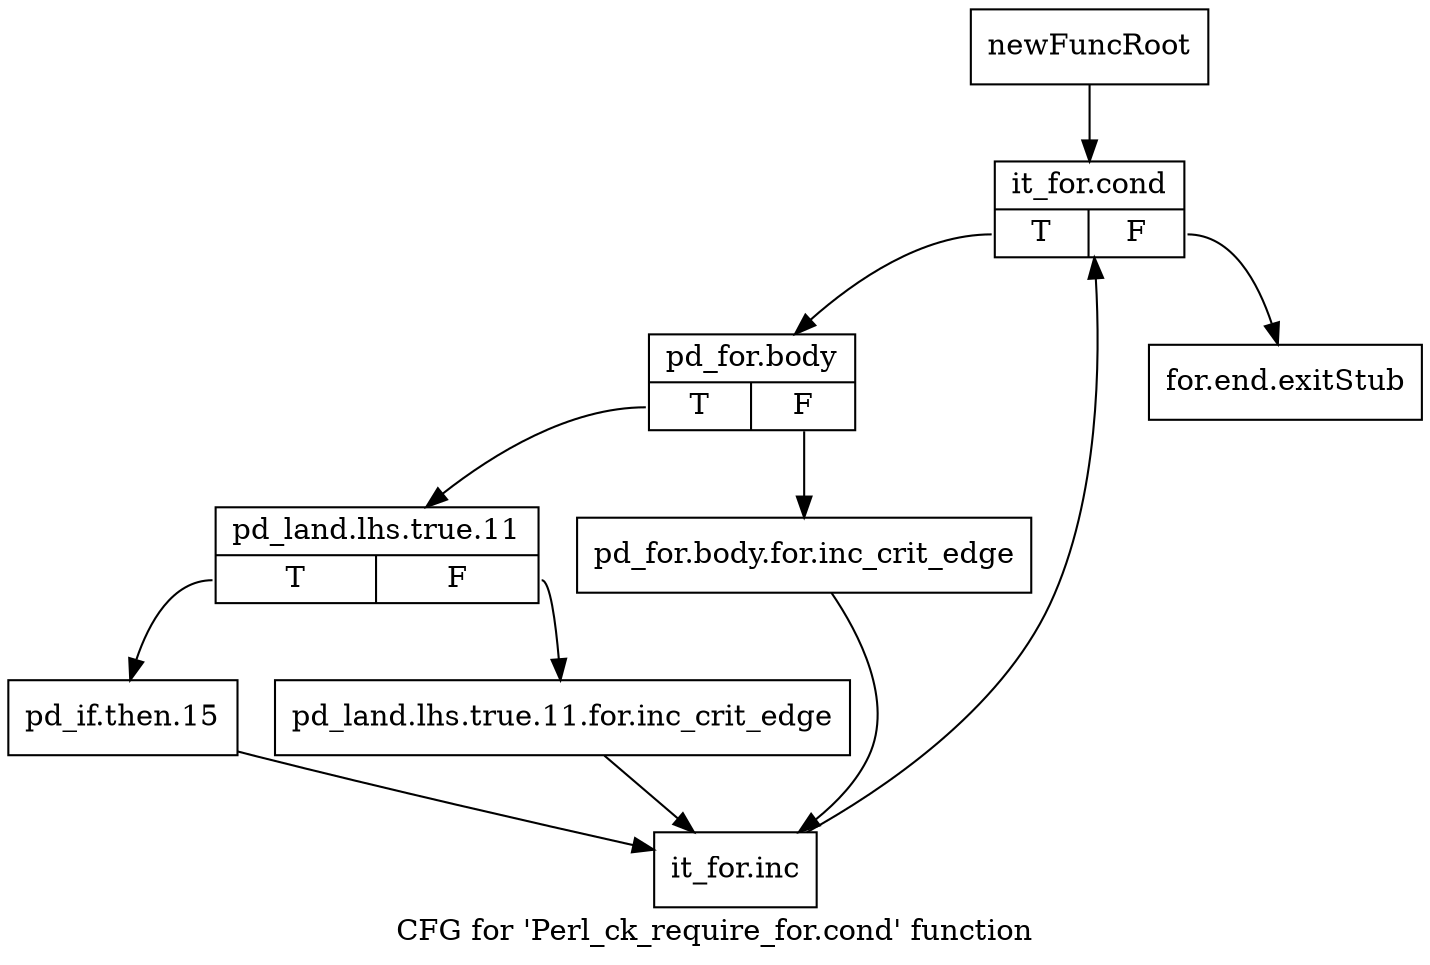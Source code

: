 digraph "CFG for 'Perl_ck_require_for.cond' function" {
	label="CFG for 'Perl_ck_require_for.cond' function";

	Node0x4c85e10 [shape=record,label="{newFuncRoot}"];
	Node0x4c85e10 -> Node0x4c86350;
	Node0x4c85e60 [shape=record,label="{for.end.exitStub}"];
	Node0x4c86350 [shape=record,label="{it_for.cond|{<s0>T|<s1>F}}"];
	Node0x4c86350:s0 -> Node0x4c863a0;
	Node0x4c86350:s1 -> Node0x4c85e60;
	Node0x4c863a0 [shape=record,label="{pd_for.body|{<s0>T|<s1>F}}"];
	Node0x4c863a0:s0 -> Node0x4c86440;
	Node0x4c863a0:s1 -> Node0x4c863f0;
	Node0x4c863f0 [shape=record,label="{pd_for.body.for.inc_crit_edge}"];
	Node0x4c863f0 -> Node0x4c86530;
	Node0x4c86440 [shape=record,label="{pd_land.lhs.true.11|{<s0>T|<s1>F}}"];
	Node0x4c86440:s0 -> Node0x4c864e0;
	Node0x4c86440:s1 -> Node0x4c86490;
	Node0x4c86490 [shape=record,label="{pd_land.lhs.true.11.for.inc_crit_edge}"];
	Node0x4c86490 -> Node0x4c86530;
	Node0x4c864e0 [shape=record,label="{pd_if.then.15}"];
	Node0x4c864e0 -> Node0x4c86530;
	Node0x4c86530 [shape=record,label="{it_for.inc}"];
	Node0x4c86530 -> Node0x4c86350;
}

